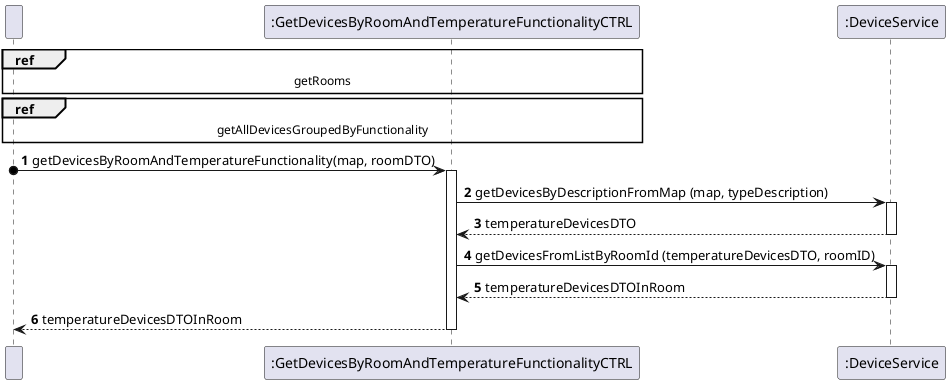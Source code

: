 @startuml
'https://plantuml.com/sequence-diagram

participant " " as User
participant Controller as ":GetDevicesByRoomAndTemperatureFunctionalityCTRL"
participant Service as ":DeviceService"

autonumber

ref over User, Controller: getRooms

ref over User, Controller: getAllDevicesGroupedByFunctionality

User o-> Controller: getDevicesByRoomAndTemperatureFunctionality(map, roomDTO)

activate Controller

Controller -> Service: getDevicesByDescriptionFromMap (map, typeDescription)

activate Service

Service --> Controller: temperatureDevicesDTO

deactivate Service

Controller -> Service: getDevicesFromListByRoomId (temperatureDevicesDTO, roomID)

activate Service

Service --> Controller: temperatureDevicesDTOInRoom

deactivate Service

Controller --> User: temperatureDevicesDTOInRoom

deactivate Controller

@enduml